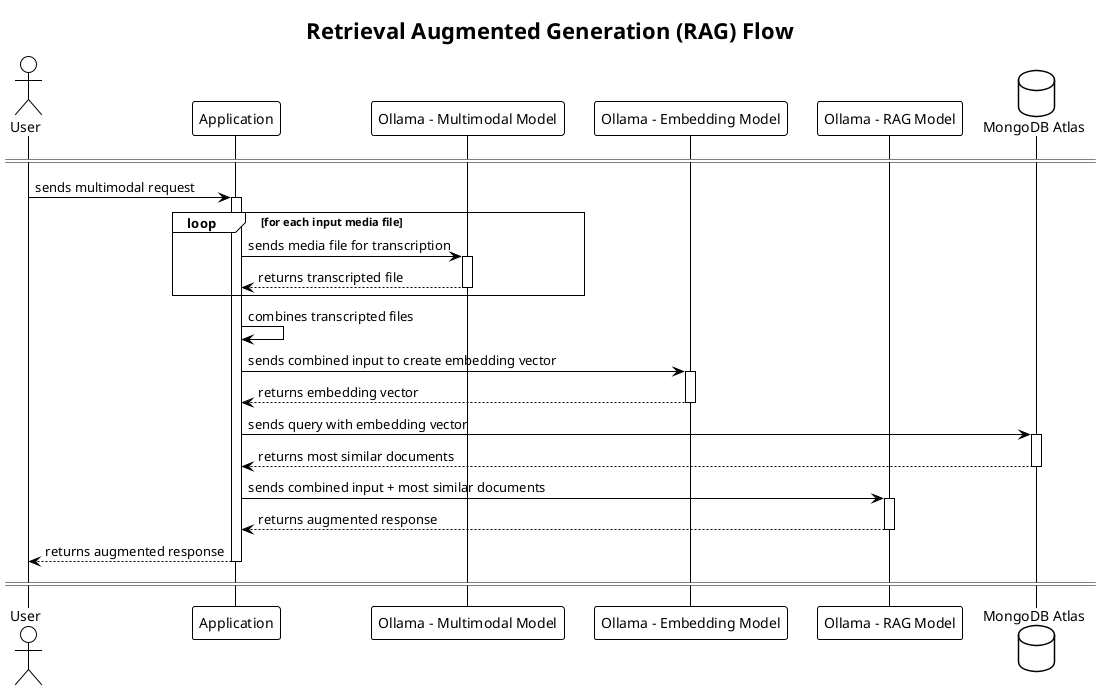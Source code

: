 @startuml
!theme plain

title Retrieval Augmented Generation (RAG) Flow

actor User
participant Application
participant "Ollama - Multimodal Model" as OllamaMulti
participant "Ollama - Embedding Model" as OllamaEmbed
participant "Ollama - RAG Model" as OllamaRag
database "MongoDB Atlas" as MongoDB

====

User -> Application: sends multimodal request
activate Application

loop for each input media file
    Application -> OllamaMulti: sends media file for transcription
    activate OllamaMulti
    OllamaMulti --> Application: returns transcripted file
    deactivate OllamaMulti
end

Application -> Application: combines transcripted files

Application -> OllamaEmbed: sends combined input to create embedding vector
activate OllamaEmbed
OllamaEmbed --> Application: returns embedding vector
deactivate OllamaEmbed

Application -> MongoDB: sends query with embedding vector
activate MongoDB
MongoDB --> Application: returns most similar documents
deactivate MongoDB

Application -> OllamaRag: sends combined input + most similar documents
activate OllamaRag
OllamaRag --> Application: returns augmented response
deactivate OllamaRag

Application --> User: returns augmented response
deactivate Application

====

@enduml
